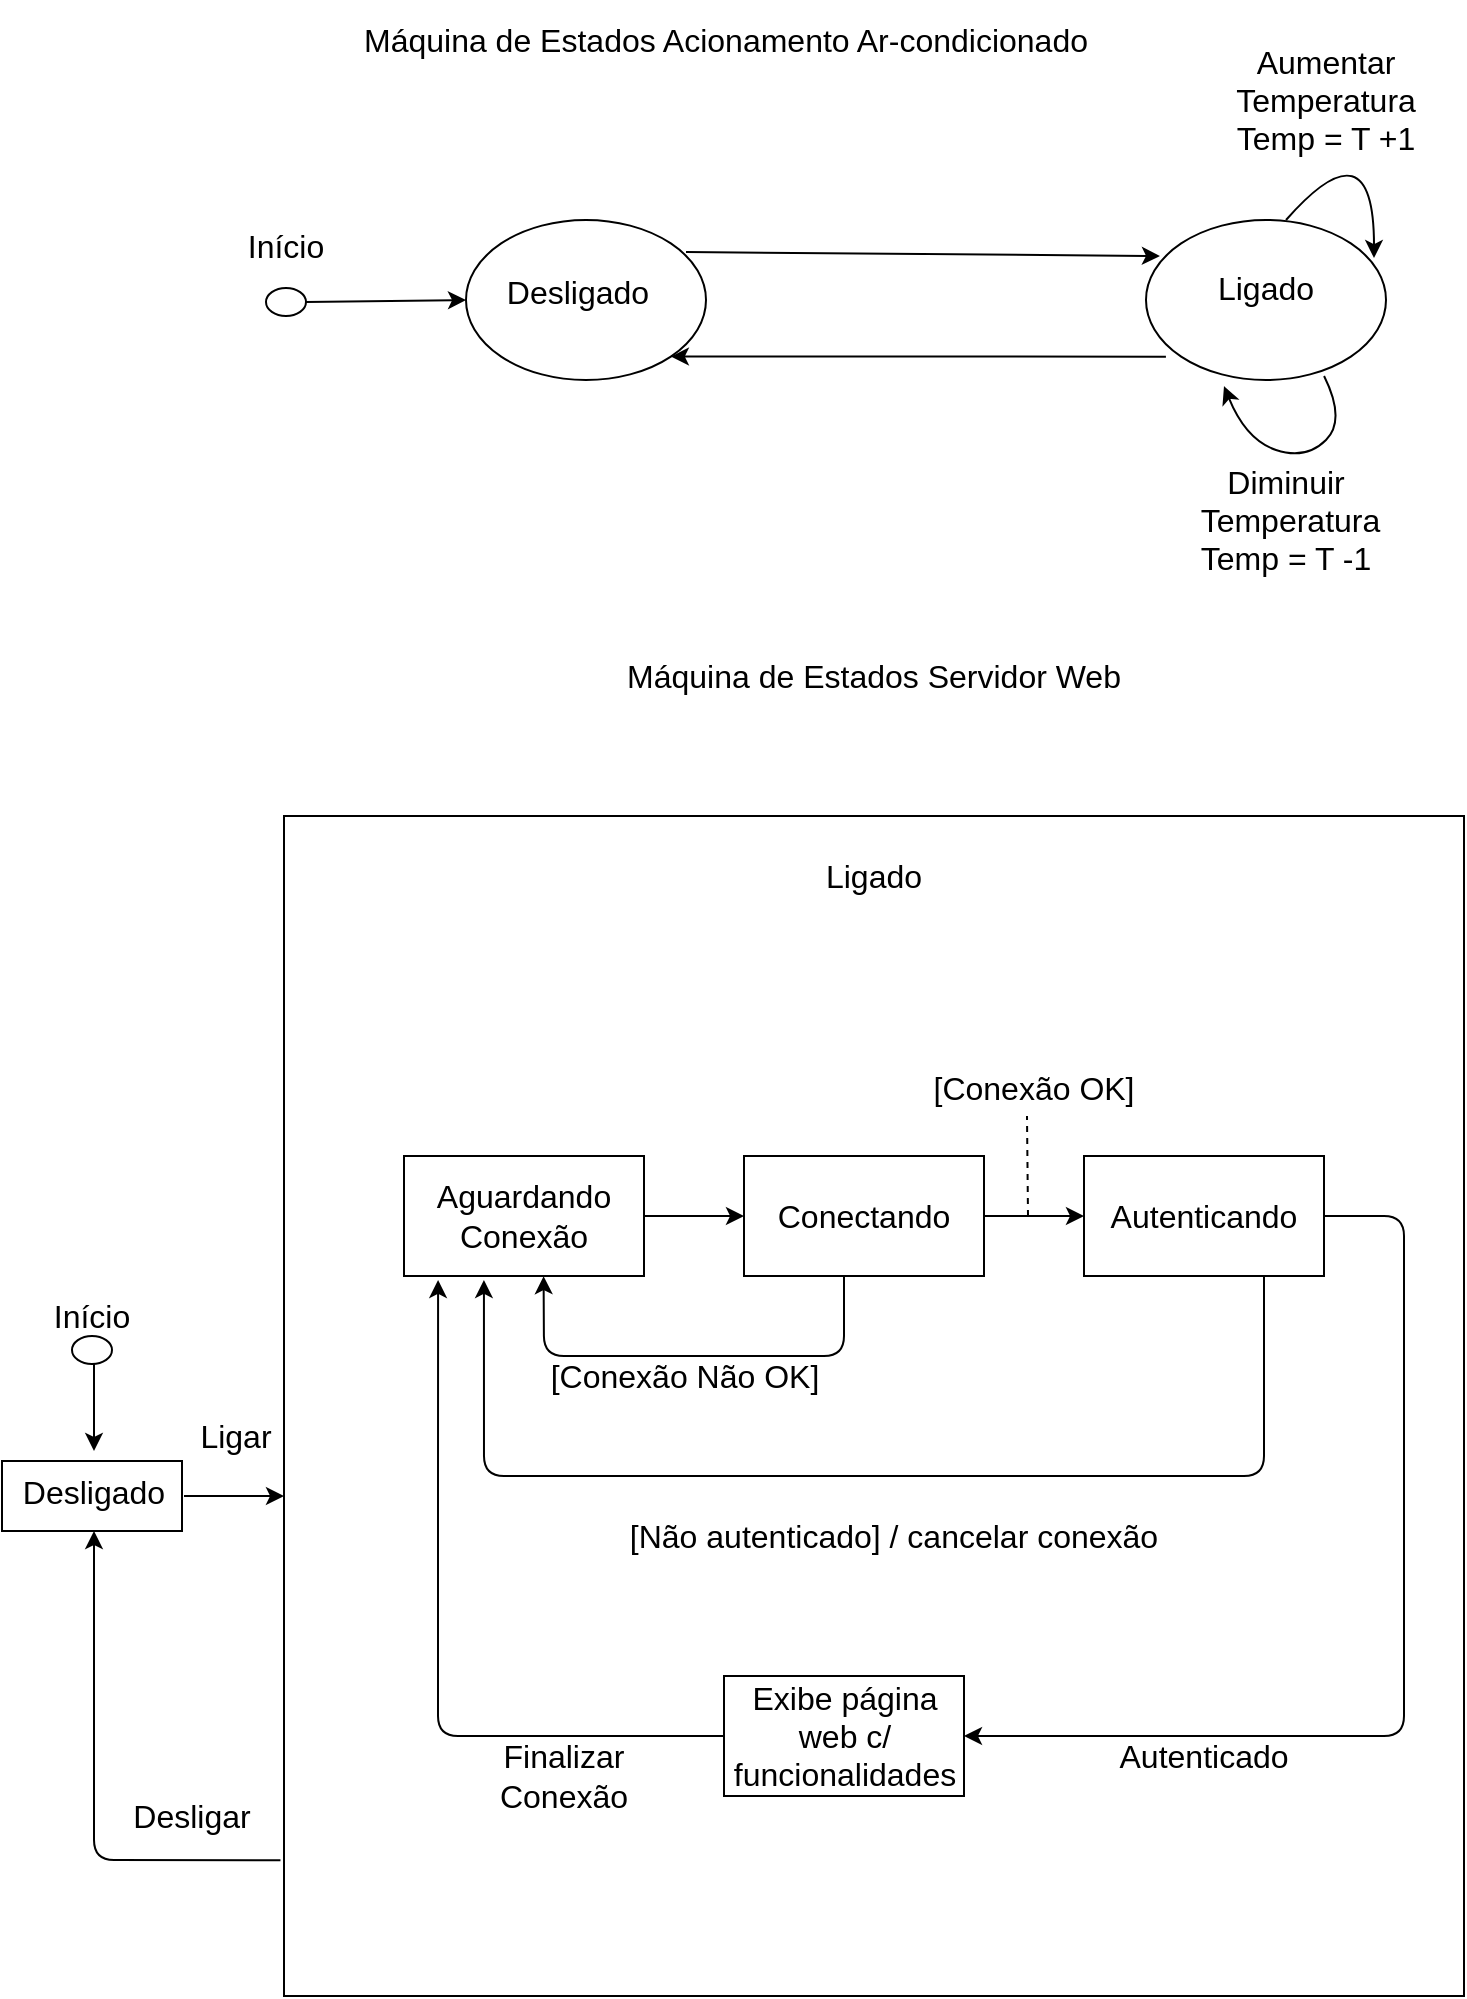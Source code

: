 <mxfile version="12.1.0" type="device" pages="1"><diagram id="rxFxAlGkQam13PWBYKtE" name="Page-1"><mxGraphModel dx="801" dy="455" grid="1" gridSize="10" guides="1" tooltips="1" connect="1" arrows="1" fold="1" page="1" pageScale="1" pageWidth="850" pageHeight="1100" math="0" shadow="0"><root><mxCell id="0"/><mxCell id="1" parent="0"/><mxCell id="XSkQYAbOaKRycaaECX2y-1" value="" style="ellipse;whiteSpace=wrap;html=1;" vertex="1" parent="1"><mxGeometry x="241" y="162" width="120" height="80" as="geometry"/></mxCell><mxCell id="XSkQYAbOaKRycaaECX2y-2" value="" style="ellipse;whiteSpace=wrap;html=1;" vertex="1" parent="1"><mxGeometry x="581" y="162" width="120" height="80" as="geometry"/></mxCell><mxCell id="XSkQYAbOaKRycaaECX2y-3" value="Desligado" style="text;html=1;strokeColor=none;fillColor=none;align=center;verticalAlign=middle;whiteSpace=wrap;rounded=0;fontSize=16;" vertex="1" parent="1"><mxGeometry x="257" y="178" width="80" height="40" as="geometry"/></mxCell><mxCell id="XSkQYAbOaKRycaaECX2y-4" value="Ligado" style="text;html=1;strokeColor=none;fillColor=none;align=center;verticalAlign=middle;whiteSpace=wrap;rounded=0;fontSize=16;" vertex="1" parent="1"><mxGeometry x="601" y="176" width="80" height="40" as="geometry"/></mxCell><mxCell id="XSkQYAbOaKRycaaECX2y-5" value="" style="curved=1;endArrow=classic;html=1;fontSize=16;entryX=0.95;entryY=0.238;entryDx=0;entryDy=0;entryPerimeter=0;" edge="1" parent="1" target="XSkQYAbOaKRycaaECX2y-2"><mxGeometry width="50" height="50" relative="1" as="geometry"><mxPoint x="651" y="162" as="sourcePoint"/><mxPoint x="781" y="152" as="targetPoint"/><Array as="points"><mxPoint x="695" y="112"/></Array></mxGeometry></mxCell><mxCell id="XSkQYAbOaKRycaaECX2y-6" value="" style="curved=1;endArrow=classic;html=1;fontSize=16;exitX=0.742;exitY=0.975;exitDx=0;exitDy=0;exitPerimeter=0;entryX=0.325;entryY=1.038;entryDx=0;entryDy=0;entryPerimeter=0;" edge="1" parent="1" source="XSkQYAbOaKRycaaECX2y-2" target="XSkQYAbOaKRycaaECX2y-2"><mxGeometry width="50" height="50" relative="1" as="geometry"><mxPoint x="651" y="262" as="sourcePoint"/><mxPoint x="735" y="242" as="targetPoint"/><Array as="points"><mxPoint x="681" y="262"/><mxPoint x="661" y="282"/><mxPoint x="631" y="272"/></Array></mxGeometry></mxCell><mxCell id="XSkQYAbOaKRycaaECX2y-7" value="" style="endArrow=classic;html=1;fontSize=16;entryX=0.058;entryY=0.225;entryDx=0;entryDy=0;entryPerimeter=0;" edge="1" parent="1" target="XSkQYAbOaKRycaaECX2y-2"><mxGeometry width="50" height="50" relative="1" as="geometry"><mxPoint x="351" y="178" as="sourcePoint"/><mxPoint x="401" y="128" as="targetPoint"/></mxGeometry></mxCell><mxCell id="XSkQYAbOaKRycaaECX2y-8" value="" style="endArrow=classic;html=1;fontSize=16;entryX=1;entryY=1;entryDx=0;entryDy=0;exitX=0.083;exitY=0.854;exitDx=0;exitDy=0;exitPerimeter=0;" edge="1" parent="1" source="XSkQYAbOaKRycaaECX2y-2" target="XSkQYAbOaKRycaaECX2y-1"><mxGeometry width="50" height="50" relative="1" as="geometry"><mxPoint x="516" y="266" as="sourcePoint"/><mxPoint x="566" y="216" as="targetPoint"/><Array as="points"/></mxGeometry></mxCell><mxCell id="XSkQYAbOaKRycaaECX2y-9" value="&lt;div&gt;Aumentar Temperatura&lt;/div&gt;&lt;div&gt;Temp = T +1&lt;br&gt;&lt;/div&gt;" style="text;html=1;strokeColor=none;fillColor=none;align=center;verticalAlign=middle;whiteSpace=wrap;rounded=0;fontSize=16;" vertex="1" parent="1"><mxGeometry x="631" y="82" width="80" height="40" as="geometry"/></mxCell><mxCell id="XSkQYAbOaKRycaaECX2y-10" value="&lt;div&gt;Diminuir&lt;/div&gt;&amp;nbsp;Temperatura Temp = T -1" style="text;html=1;strokeColor=none;fillColor=none;align=center;verticalAlign=middle;whiteSpace=wrap;rounded=0;fontSize=16;" vertex="1" parent="1"><mxGeometry x="611" y="292" width="80" height="40" as="geometry"/></mxCell><mxCell id="XSkQYAbOaKRycaaECX2y-11" value="" style="ellipse;whiteSpace=wrap;html=1;fontSize=16;" vertex="1" parent="1"><mxGeometry x="141" y="196" width="20" height="14" as="geometry"/></mxCell><mxCell id="XSkQYAbOaKRycaaECX2y-12" value="" style="endArrow=classic;html=1;fontSize=16;entryX=0;entryY=0.5;entryDx=0;entryDy=0;" edge="1" parent="1" target="XSkQYAbOaKRycaaECX2y-1"><mxGeometry width="50" height="50" relative="1" as="geometry"><mxPoint x="161" y="203" as="sourcePoint"/><mxPoint x="211" y="153" as="targetPoint"/></mxGeometry></mxCell><mxCell id="XSkQYAbOaKRycaaECX2y-13" value="Início" style="text;html=1;strokeColor=none;fillColor=none;align=center;verticalAlign=middle;whiteSpace=wrap;rounded=0;fontSize=16;" vertex="1" parent="1"><mxGeometry x="111" y="155" width="80" height="40" as="geometry"/></mxCell><mxCell id="XSkQYAbOaKRycaaECX2y-14" value="Máquina de Estados Acionamento Ar-condicionado" style="text;html=1;strokeColor=none;fillColor=none;align=center;verticalAlign=middle;whiteSpace=wrap;rounded=0;fontSize=16;" vertex="1" parent="1"><mxGeometry x="171" y="52" width="400" height="40" as="geometry"/></mxCell><mxCell id="XSkQYAbOaKRycaaECX2y-15" value="Máquina de Estados Servidor Web" style="text;html=1;strokeColor=none;fillColor=none;align=center;verticalAlign=middle;whiteSpace=wrap;rounded=0;fontSize=16;" vertex="1" parent="1"><mxGeometry x="245" y="370" width="400" height="40" as="geometry"/></mxCell><mxCell id="XSkQYAbOaKRycaaECX2y-16" value="" style="whiteSpace=wrap;html=1;aspect=fixed;fontSize=16;" vertex="1" parent="1"><mxGeometry x="150" y="460" width="590" height="590" as="geometry"/></mxCell><mxCell id="XSkQYAbOaKRycaaECX2y-17" value="Ligado" style="text;html=1;strokeColor=none;fillColor=none;align=center;verticalAlign=middle;whiteSpace=wrap;rounded=0;fontSize=16;" vertex="1" parent="1"><mxGeometry x="405" y="470" width="80" height="40" as="geometry"/></mxCell><mxCell id="XSkQYAbOaKRycaaECX2y-18" value="" style="rounded=0;whiteSpace=wrap;html=1;fontSize=16;" vertex="1" parent="1"><mxGeometry x="210" y="630" width="120" height="60" as="geometry"/></mxCell><mxCell id="XSkQYAbOaKRycaaECX2y-19" value="&lt;div&gt;Aguardando&lt;/div&gt;&lt;div&gt;Conexão&lt;br&gt;&lt;/div&gt;" style="text;html=1;strokeColor=none;fillColor=none;align=center;verticalAlign=middle;whiteSpace=wrap;rounded=0;fontSize=16;" vertex="1" parent="1"><mxGeometry x="230" y="640" width="80" height="40" as="geometry"/></mxCell><mxCell id="XSkQYAbOaKRycaaECX2y-20" value="" style="rounded=0;whiteSpace=wrap;html=1;fontSize=16;" vertex="1" parent="1"><mxGeometry x="380" y="630" width="120" height="60" as="geometry"/></mxCell><mxCell id="XSkQYAbOaKRycaaECX2y-21" value="Conectando" style="text;html=1;strokeColor=none;fillColor=none;align=center;verticalAlign=middle;whiteSpace=wrap;rounded=0;fontSize=16;" vertex="1" parent="1"><mxGeometry x="400" y="640" width="80" height="40" as="geometry"/></mxCell><mxCell id="XSkQYAbOaKRycaaECX2y-22" value="" style="endArrow=classic;html=1;fontSize=16;entryX=0;entryY=0.5;entryDx=0;entryDy=0;exitX=1;exitY=0.5;exitDx=0;exitDy=0;" edge="1" parent="1" source="XSkQYAbOaKRycaaECX2y-18" target="XSkQYAbOaKRycaaECX2y-20"><mxGeometry width="50" height="50" relative="1" as="geometry"><mxPoint x="330" y="680" as="sourcePoint"/><mxPoint x="380" y="630" as="targetPoint"/></mxGeometry></mxCell><mxCell id="XSkQYAbOaKRycaaECX2y-23" value="" style="rounded=0;whiteSpace=wrap;html=1;fontSize=16;" vertex="1" parent="1"><mxGeometry x="550" y="630" width="120" height="60" as="geometry"/></mxCell><mxCell id="XSkQYAbOaKRycaaECX2y-24" value="Autenticando" style="text;html=1;strokeColor=none;fillColor=none;align=center;verticalAlign=middle;whiteSpace=wrap;rounded=0;fontSize=16;" vertex="1" parent="1"><mxGeometry x="570" y="640" width="80" height="40" as="geometry"/></mxCell><mxCell id="XSkQYAbOaKRycaaECX2y-27" value="" style="endArrow=classic;html=1;fontSize=16;entryX=0;entryY=0.5;entryDx=0;entryDy=0;exitX=1;exitY=0.5;exitDx=0;exitDy=0;" edge="1" parent="1"><mxGeometry width="50" height="50" relative="1" as="geometry"><mxPoint x="500" y="660" as="sourcePoint"/><mxPoint x="550" y="660" as="targetPoint"/></mxGeometry></mxCell><mxCell id="XSkQYAbOaKRycaaECX2y-32" value="" style="endArrow=none;dashed=1;html=1;fontSize=16;" edge="1" parent="1"><mxGeometry width="50" height="50" relative="1" as="geometry"><mxPoint x="522" y="660" as="sourcePoint"/><mxPoint x="521.5" y="610" as="targetPoint"/></mxGeometry></mxCell><mxCell id="XSkQYAbOaKRycaaECX2y-34" value="[Conexão OK]" style="text;html=1;strokeColor=none;fillColor=none;align=center;verticalAlign=middle;whiteSpace=wrap;rounded=0;fontSize=16;" vertex="1" parent="1"><mxGeometry x="465" y="576" width="120" height="40" as="geometry"/></mxCell><mxCell id="XSkQYAbOaKRycaaECX2y-35" value="[Conexão Não OK]" style="text;html=1;strokeColor=none;fillColor=none;align=center;verticalAlign=middle;whiteSpace=wrap;rounded=0;fontSize=16;" vertex="1" parent="1"><mxGeometry x="280" y="720" width="141" height="40" as="geometry"/></mxCell><mxCell id="XSkQYAbOaKRycaaECX2y-36" value="" style="endArrow=classic;html=1;fontSize=16;entryX=0.22;entryY=0.39;entryDx=0;entryDy=0;entryPerimeter=0;" edge="1" parent="1" target="XSkQYAbOaKRycaaECX2y-16"><mxGeometry width="50" height="50" relative="1" as="geometry"><mxPoint x="430" y="690" as="sourcePoint"/><mxPoint x="480" y="640" as="targetPoint"/><Array as="points"><mxPoint x="430" y="730"/><mxPoint x="280" y="730"/></Array></mxGeometry></mxCell><mxCell id="XSkQYAbOaKRycaaECX2y-37" value="" style="endArrow=classic;html=1;fontSize=16;entryX=0.333;entryY=1.033;entryDx=0;entryDy=0;entryPerimeter=0;" edge="1" parent="1" target="XSkQYAbOaKRycaaECX2y-18"><mxGeometry width="50" height="50" relative="1" as="geometry"><mxPoint x="640" y="690" as="sourcePoint"/><mxPoint x="490" y="700" as="targetPoint"/><Array as="points"><mxPoint x="640" y="790"/><mxPoint x="490" y="790"/><mxPoint x="250" y="790"/></Array></mxGeometry></mxCell><mxCell id="XSkQYAbOaKRycaaECX2y-38" value="[Não autenticado] / cancelar conexão" style="text;html=1;strokeColor=none;fillColor=none;align=center;verticalAlign=middle;whiteSpace=wrap;rounded=0;fontSize=16;" vertex="1" parent="1"><mxGeometry x="320" y="800" width="270" height="40" as="geometry"/></mxCell><mxCell id="XSkQYAbOaKRycaaECX2y-40" value="" style="endArrow=classic;html=1;fontSize=16;exitX=1;exitY=0.5;exitDx=0;exitDy=0;entryX=1;entryY=0.5;entryDx=0;entryDy=0;" edge="1" parent="1" source="XSkQYAbOaKRycaaECX2y-23" target="XSkQYAbOaKRycaaECX2y-42"><mxGeometry width="50" height="50" relative="1" as="geometry"><mxPoint x="670" y="665" as="sourcePoint"/><mxPoint x="710" y="650" as="targetPoint"/><Array as="points"><mxPoint x="710" y="660"/><mxPoint x="710" y="810"/><mxPoint x="710" y="920"/></Array></mxGeometry></mxCell><mxCell id="XSkQYAbOaKRycaaECX2y-42" value="" style="rounded=0;whiteSpace=wrap;html=1;fontSize=16;" vertex="1" parent="1"><mxGeometry x="370" y="890" width="120" height="60" as="geometry"/></mxCell><mxCell id="XSkQYAbOaKRycaaECX2y-44" value="Exibe página web c/ funcionalidades" style="text;html=1;strokeColor=none;fillColor=none;align=center;verticalAlign=middle;whiteSpace=wrap;rounded=0;fontSize=16;" vertex="1" parent="1"><mxGeometry x="392.5" y="900" width="75" height="40" as="geometry"/></mxCell><mxCell id="XSkQYAbOaKRycaaECX2y-45" value="" style="endArrow=classic;html=1;fontSize=16;exitX=0;exitY=0.5;exitDx=0;exitDy=0;entryX=0.142;entryY=1.033;entryDx=0;entryDy=0;entryPerimeter=0;" edge="1" parent="1" source="XSkQYAbOaKRycaaECX2y-42" target="XSkQYAbOaKRycaaECX2y-18"><mxGeometry width="50" height="50" relative="1" as="geometry"><mxPoint x="280" y="930" as="sourcePoint"/><mxPoint x="330" y="880" as="targetPoint"/><Array as="points"><mxPoint x="227" y="920"/><mxPoint x="227" y="810"/></Array></mxGeometry></mxCell><mxCell id="XSkQYAbOaKRycaaECX2y-46" value="Autenticado" style="text;html=1;strokeColor=none;fillColor=none;align=center;verticalAlign=middle;whiteSpace=wrap;rounded=0;fontSize=16;" vertex="1" parent="1"><mxGeometry x="570" y="910" width="80" height="40" as="geometry"/></mxCell><mxCell id="XSkQYAbOaKRycaaECX2y-47" value="&lt;div&gt;Finalizar&lt;/div&gt;&lt;div&gt;Conexão&lt;br&gt;&lt;/div&gt;" style="text;html=1;strokeColor=none;fillColor=none;align=center;verticalAlign=middle;whiteSpace=wrap;rounded=0;fontSize=16;" vertex="1" parent="1"><mxGeometry x="250" y="920" width="80" height="40" as="geometry"/></mxCell><mxCell id="XSkQYAbOaKRycaaECX2y-48" value="" style="rounded=0;whiteSpace=wrap;html=1;fontSize=16;" vertex="1" parent="1"><mxGeometry x="9" y="782.5" width="90" height="35" as="geometry"/></mxCell><mxCell id="XSkQYAbOaKRycaaECX2y-49" value="Desligado" style="text;html=1;strokeColor=none;fillColor=none;align=center;verticalAlign=middle;whiteSpace=wrap;rounded=0;fontSize=16;" vertex="1" parent="1"><mxGeometry x="15" y="777.5" width="80" height="40" as="geometry"/></mxCell><mxCell id="XSkQYAbOaKRycaaECX2y-50" value="" style="endArrow=classic;html=1;fontSize=16;" edge="1" parent="1"><mxGeometry width="50" height="50" relative="1" as="geometry"><mxPoint x="100" y="800" as="sourcePoint"/><mxPoint x="150" y="800" as="targetPoint"/></mxGeometry></mxCell><mxCell id="XSkQYAbOaKRycaaECX2y-63" value="" style="edgeStyle=orthogonalEdgeStyle;rounded=0;orthogonalLoop=1;jettySize=auto;html=1;fontSize=16;" edge="1" parent="1" source="XSkQYAbOaKRycaaECX2y-51" target="XSkQYAbOaKRycaaECX2y-49"><mxGeometry relative="1" as="geometry"><Array as="points"><mxPoint x="55" y="740"/><mxPoint x="55" y="740"/></Array></mxGeometry></mxCell><mxCell id="XSkQYAbOaKRycaaECX2y-51" value="Início" style="text;html=1;strokeColor=none;fillColor=none;align=center;verticalAlign=middle;whiteSpace=wrap;rounded=0;fontSize=16;" vertex="1" parent="1"><mxGeometry x="14" y="690" width="80" height="40" as="geometry"/></mxCell><mxCell id="XSkQYAbOaKRycaaECX2y-54" value="Ligar" style="text;html=1;strokeColor=none;fillColor=none;align=center;verticalAlign=middle;whiteSpace=wrap;rounded=0;fontSize=16;" vertex="1" parent="1"><mxGeometry x="86" y="750" width="80" height="40" as="geometry"/></mxCell><mxCell id="XSkQYAbOaKRycaaECX2y-70" value="" style="ellipse;whiteSpace=wrap;html=1;fontSize=16;" vertex="1" parent="1"><mxGeometry x="44" y="720" width="20" height="14" as="geometry"/></mxCell><mxCell id="XSkQYAbOaKRycaaECX2y-71" value="" style="endArrow=classic;html=1;fontSize=16;exitX=-0.003;exitY=0.885;exitDx=0;exitDy=0;exitPerimeter=0;" edge="1" parent="1" source="XSkQYAbOaKRycaaECX2y-16"><mxGeometry width="50" height="50" relative="1" as="geometry"><mxPoint x="5" y="867.5" as="sourcePoint"/><mxPoint x="55" y="817.5" as="targetPoint"/><Array as="points"><mxPoint x="55" y="982"/></Array></mxGeometry></mxCell><mxCell id="XSkQYAbOaKRycaaECX2y-72" value="Desligar" style="text;html=1;strokeColor=none;fillColor=none;align=center;verticalAlign=middle;whiteSpace=wrap;rounded=0;fontSize=16;" vertex="1" parent="1"><mxGeometry x="64" y="940" width="80" height="40" as="geometry"/></mxCell></root></mxGraphModel></diagram></mxfile>